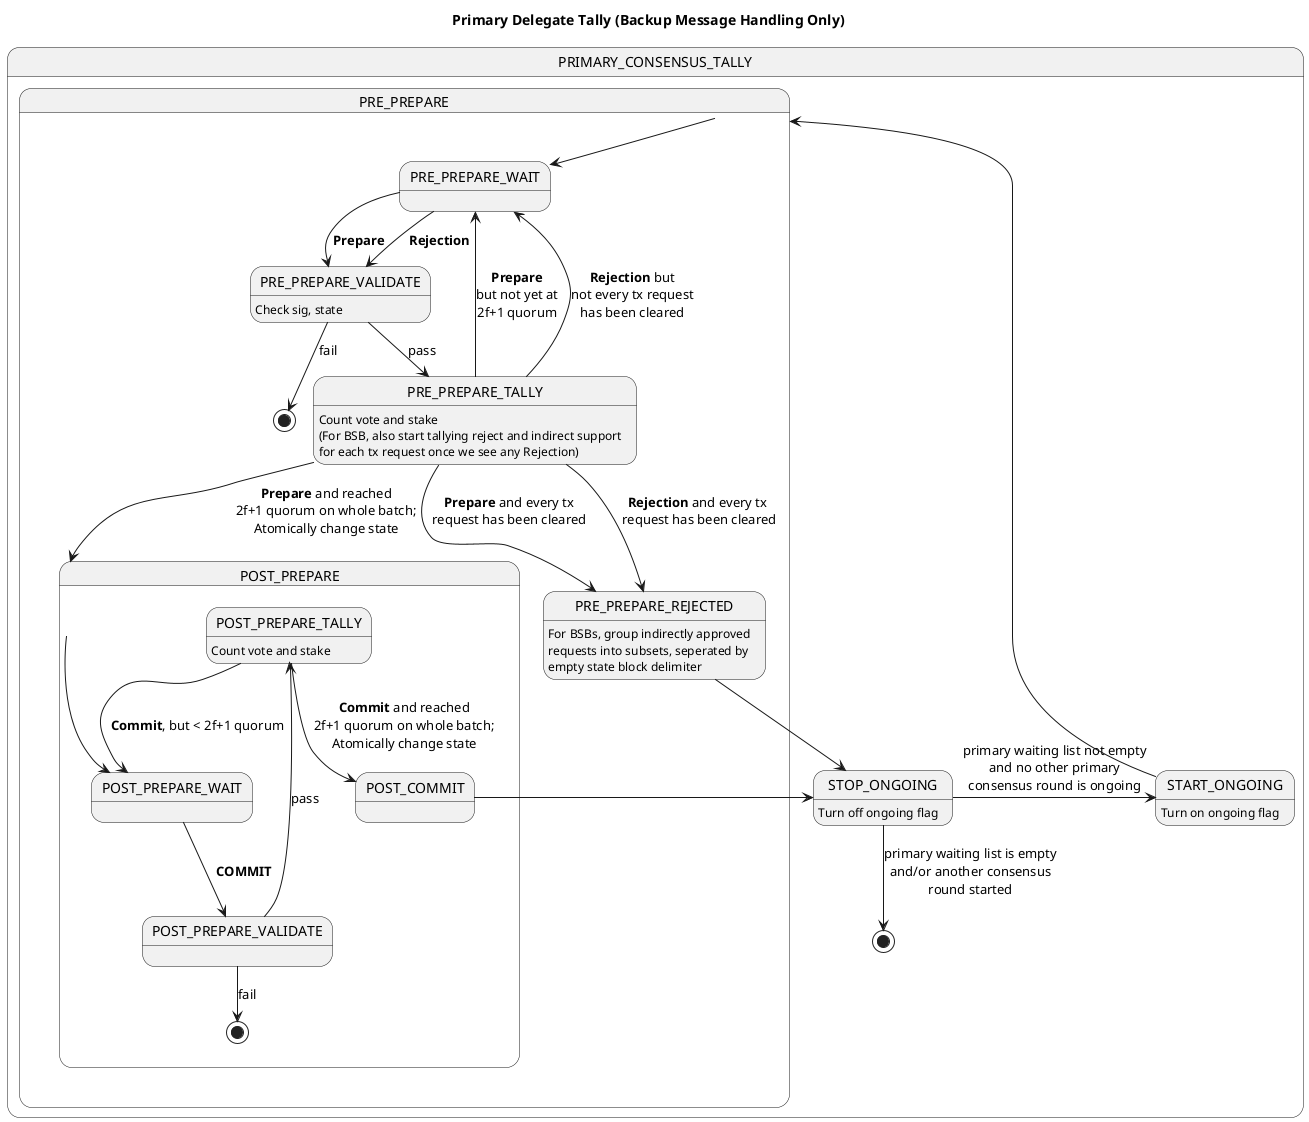 @startuml

Title Primary Delegate Tally (Backup Message Handling Only)

State PRIMARY_CONSENSUS_TALLY {
    State PRE_PREPARE{ 
	    PRE_PREPARE -down-> PRE_PREPARE_WAIT
	    PRE_PREPARE_VALIDATE : Check sig, state
	    PRE_PREPARE_TALLY : Count vote and stake
	    PRE_PREPARE_TALLY : (For BSB, also start tallying reject and indirect support 
	    PRE_PREPARE_TALLY : for each tx request once we see any Rejection)
	    
	    PRE_PREPARE_WAIT --> PRE_PREPARE_VALIDATE : **Prepare**
	    PRE_PREPARE_WAIT --> PRE_PREPARE_VALIDATE : **Rejection**
	    PRE_PREPARE_VALIDATE --> [*] : fail
	    PRE_PREPARE_VALIDATE --> PRE_PREPARE_TALLY : pass
	    PRE_PREPARE_TALLY --> PRE_PREPARE_WAIT : **Prepare**\nbut not yet at\n2f+1 quorum
	    PRE_PREPARE_TALLY --> PRE_PREPARE_WAIT : **Rejection** but\nnot every tx request\nhas been cleared
	    PRE_PREPARE_TALLY --> POST_PREPARE : **Prepare** and reached\n2f+1 quorum on whole batch;\nAtomically change state
        PRE_PREPARE_TALLY --> PRE_PREPARE_REJECTED : **Prepare** and every tx\nrequest has been cleared
        PRE_PREPARE_TALLY --> PRE_PREPARE_REJECTED : **Rejection** and every tx \nrequest has been cleared
    }
    
    State PRE_PREPARE_REJECTED{
        PRE_PREPARE_REJECTED : For BSBs, group indirectly approved
        PRE_PREPARE_REJECTED : requests into subsets, seperated by
        PRE_PREPARE_REJECTED : empty state block delimiter
    }
    
    PRE_PREPARE_REJECTED --> STOP_ONGOING
	
    State POST_PREPARE{
	    POST_PREPARE --> POST_PREPARE_WAIT
	    
	    POST_PREPARE_WAIT --> POST_PREPARE_VALIDATE : **COMMIT**
	    POST_PREPARE_VALIDATE --> [*] : fail
	    POST_PREPARE_VALIDATE --> POST_PREPARE_TALLY : pass
	    POST_PREPARE_TALLY : Count vote and stake
	    POST_PREPARE_TALLY --> POST_PREPARE_WAIT : **Commit**, but < 2f+1 quorum
		POST_PREPARE_TALLY -down-> POST_COMMIT : **Commit** and reached\n2f+1 quorum on whole batch;\nAtomically change state
	}
    
    State POST_COMMIT{
	}
	
	POST_COMMIT -right-> STOP_ONGOING
	
	STOP_ONGOING : Turn off ongoing flag
	STOP_ONGOING --> [*] : primary waiting list is empty\nand/or another consensus\nround started
	
	STOP_ONGOING -right-> START_ONGOING : primary waiting list not empty\nand no other primary\nconsensus round is ongoing
    START_ONGOING : Turn on ongoing flag
    START_ONGOING -up-> PRE_PREPARE
}
@enduml
